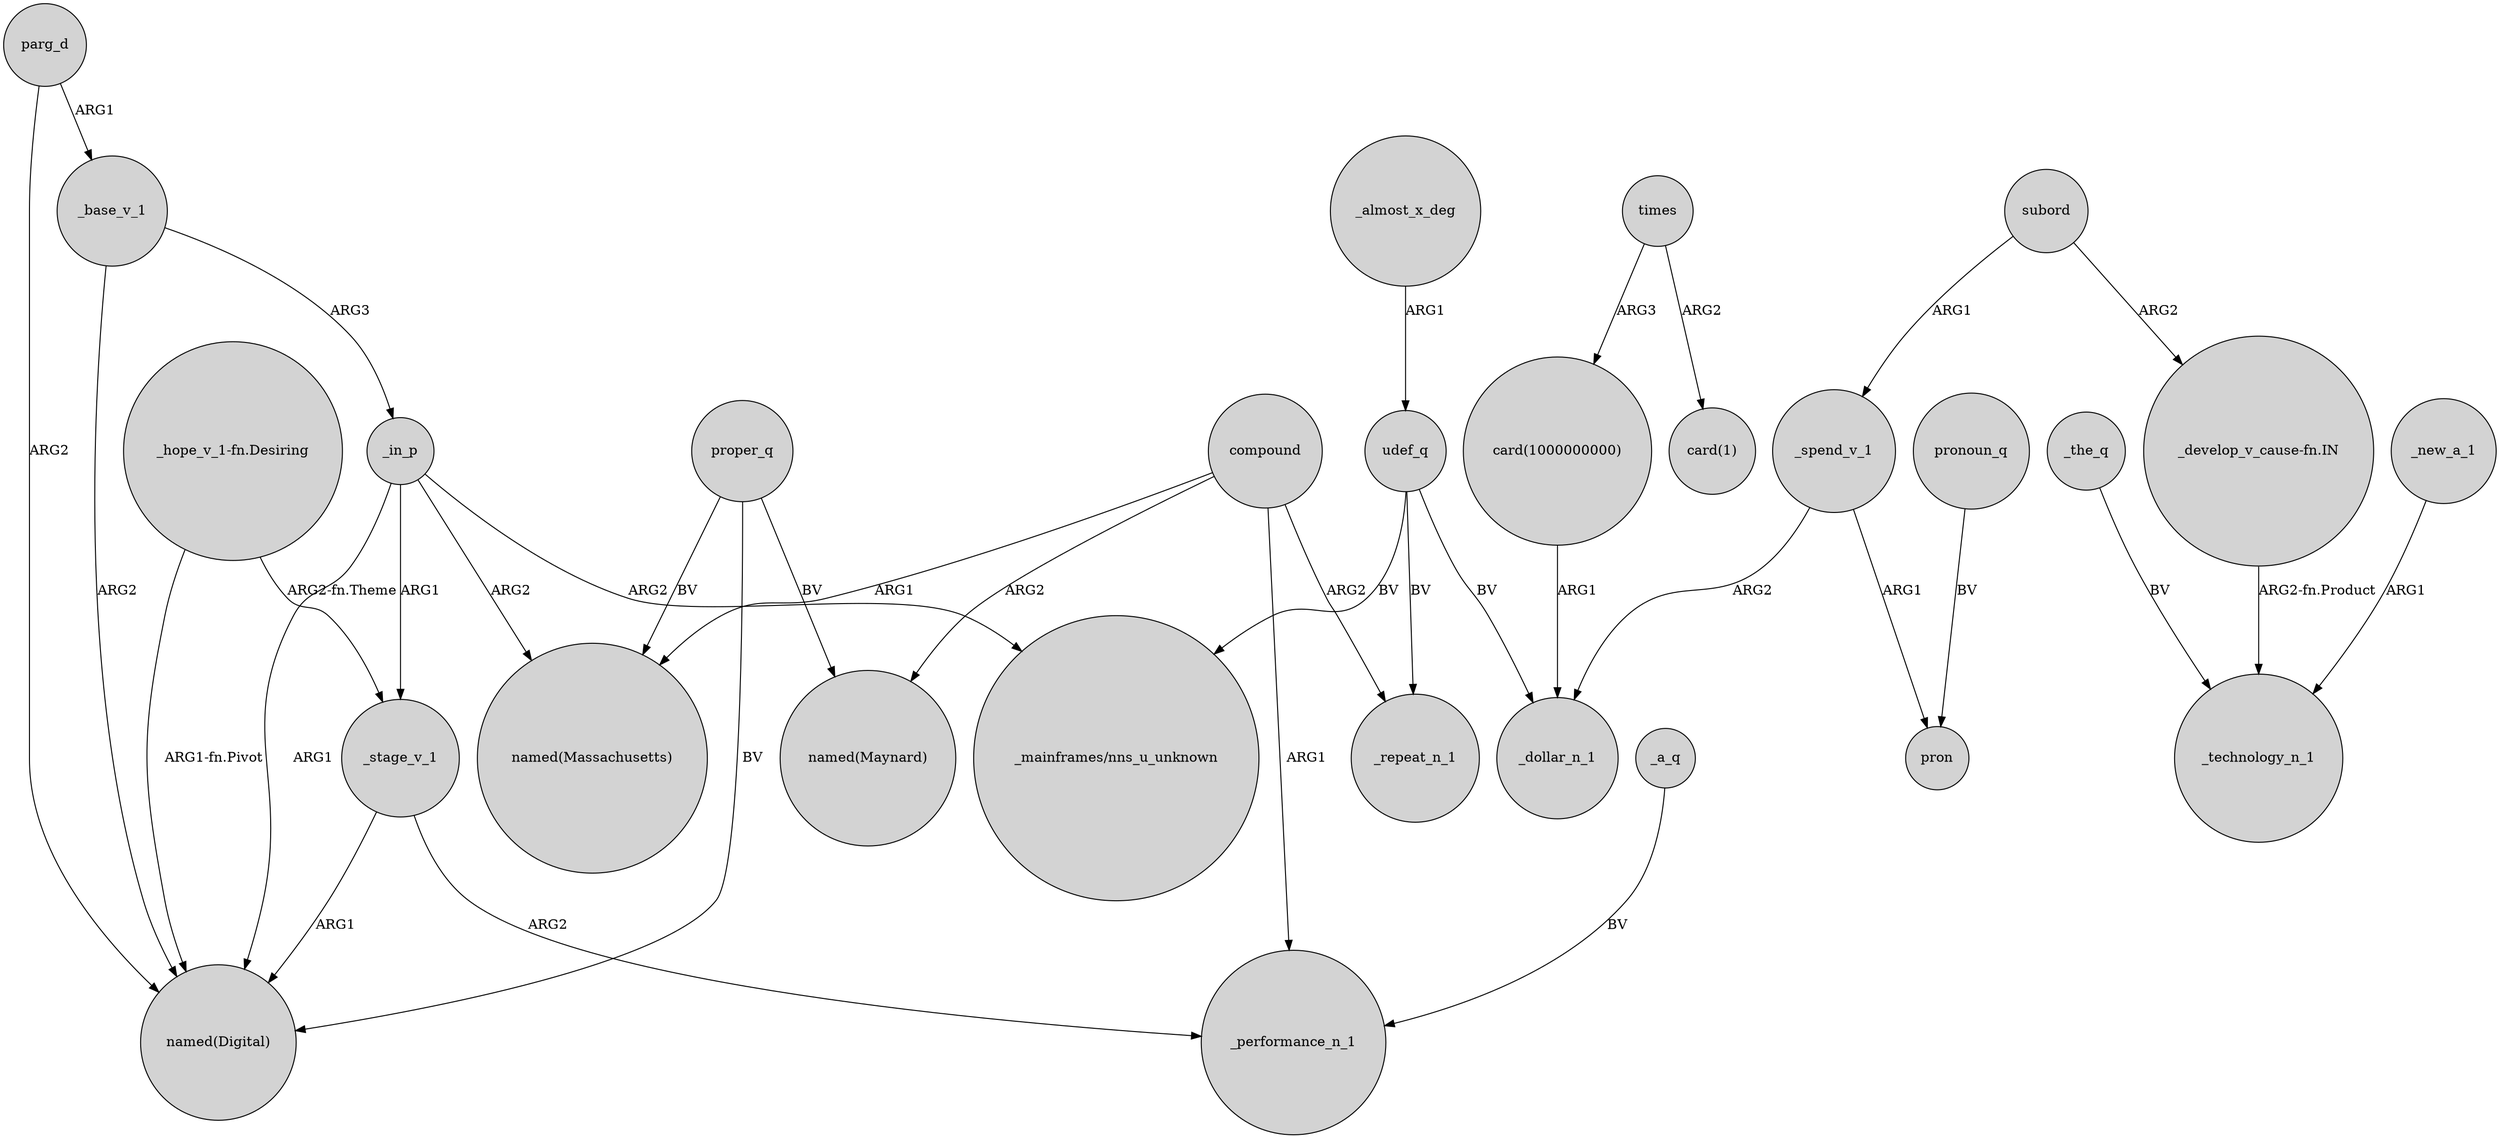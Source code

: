 digraph {
	node [shape=circle style=filled]
	_spend_v_1 -> pron [label=ARG1]
	_base_v_1 -> "named(Digital)" [label=ARG2]
	parg_d -> "named(Digital)" [label=ARG2]
	subord -> "_develop_v_cause-fn.IN" [label=ARG2]
	_stage_v_1 -> "named(Digital)" [label=ARG1]
	_a_q -> _performance_n_1 [label=BV]
	_new_a_1 -> _technology_n_1 [label=ARG1]
	_almost_x_deg -> udef_q [label=ARG1]
	_in_p -> "named(Massachusetts)" [label=ARG2]
	_stage_v_1 -> _performance_n_1 [label=ARG2]
	_the_q -> _technology_n_1 [label=BV]
	compound -> _performance_n_1 [label=ARG1]
	_in_p -> "named(Digital)" [label=ARG1]
	udef_q -> "_mainframes/nns_u_unknown" [label=BV]
	_spend_v_1 -> _dollar_n_1 [label=ARG2]
	times -> "card(1000000000)" [label=ARG3]
	pronoun_q -> pron [label=BV]
	subord -> _spend_v_1 [label=ARG1]
	"_hope_v_1-fn.Desiring" -> "named(Digital)" [label="ARG1-fn.Pivot"]
	proper_q -> "named(Digital)" [label=BV]
	times -> "card(1)" [label=ARG2]
	_in_p -> "_mainframes/nns_u_unknown" [label=ARG2]
	udef_q -> _repeat_n_1 [label=BV]
	_base_v_1 -> _in_p [label=ARG3]
	"_develop_v_cause-fn.IN" -> _technology_n_1 [label="ARG2-fn.Product"]
	proper_q -> "named(Maynard)" [label=BV]
	proper_q -> "named(Massachusetts)" [label=BV]
	_in_p -> _stage_v_1 [label=ARG1]
	parg_d -> _base_v_1 [label=ARG1]
	compound -> "named(Massachusetts)" [label=ARG1]
	"card(1000000000)" -> _dollar_n_1 [label=ARG1]
	"_hope_v_1-fn.Desiring" -> _stage_v_1 [label="ARG2-fn.Theme"]
	udef_q -> _dollar_n_1 [label=BV]
	compound -> _repeat_n_1 [label=ARG2]
	compound -> "named(Maynard)" [label=ARG2]
}
